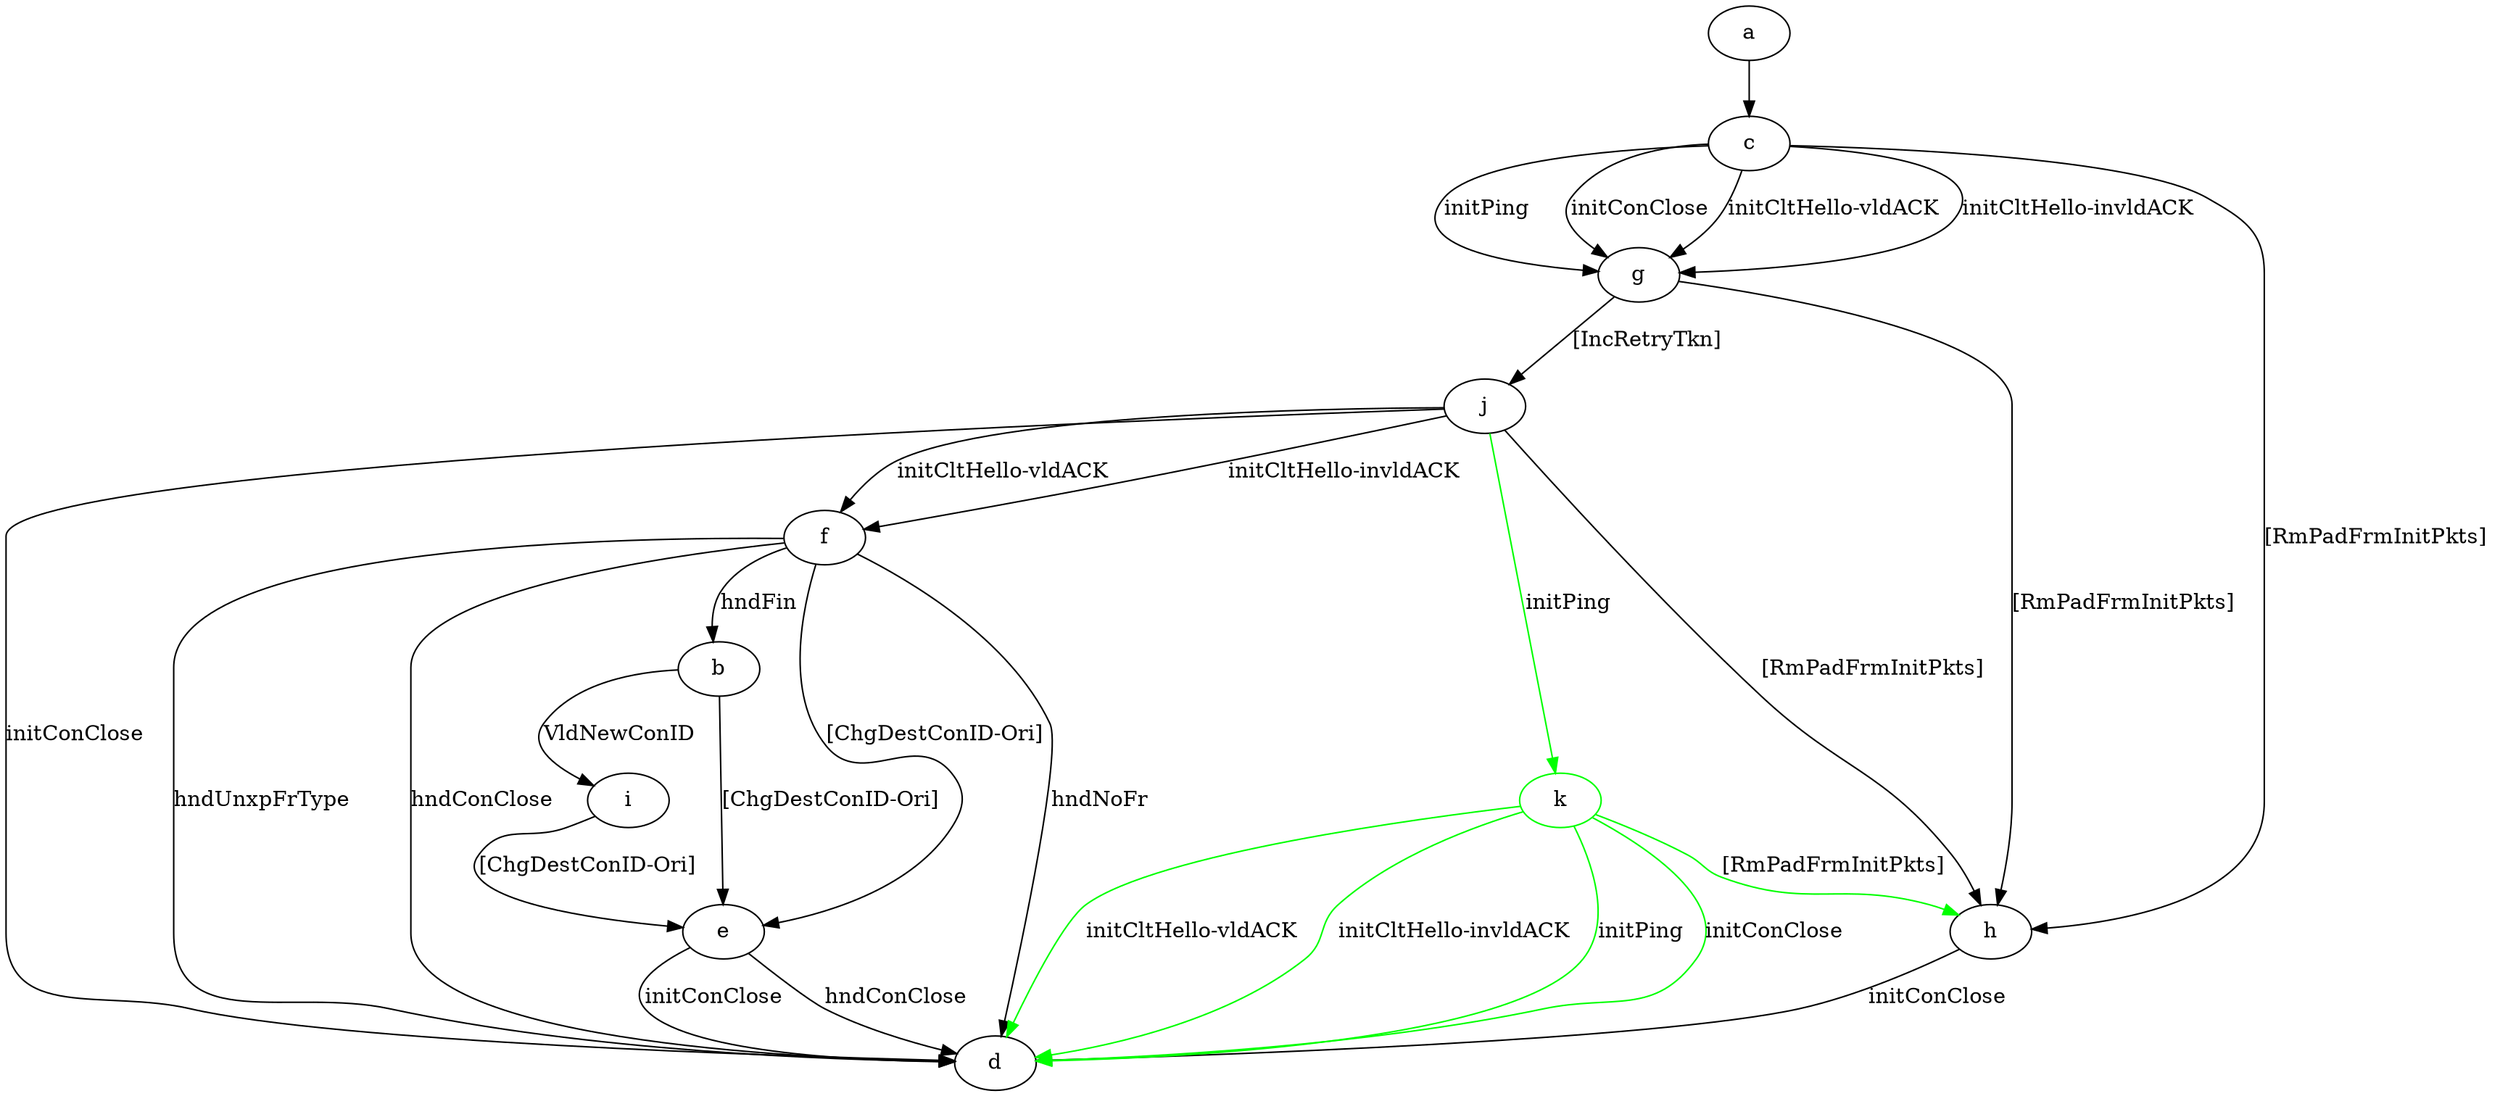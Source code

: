 digraph "" {
	a -> c	[key=0];
	b -> e	[key=0,
		label="[ChgDestConID-Ori] "];
	b -> i	[key=0,
		label="VldNewConID "];
	c -> g	[key=0,
		label="initPing "];
	c -> g	[key=1,
		label="initConClose "];
	c -> g	[key=2,
		label="initCltHello-vldACK "];
	c -> g	[key=3,
		label="initCltHello-invldACK "];
	c -> h	[key=0,
		label="[RmPadFrmInitPkts] "];
	e -> d	[key=0,
		label="initConClose "];
	e -> d	[key=1,
		label="hndConClose "];
	f -> b	[key=0,
		label="hndFin "];
	f -> d	[key=0,
		label="hndNoFr "];
	f -> d	[key=1,
		label="hndUnxpFrType "];
	f -> d	[key=2,
		label="hndConClose "];
	f -> e	[key=0,
		label="[ChgDestConID-Ori] "];
	g -> h	[key=0,
		label="[RmPadFrmInitPkts] "];
	g -> j	[key=0,
		label="[IncRetryTkn] "];
	h -> d	[key=0,
		label="initConClose "];
	i -> e	[key=0,
		label="[ChgDestConID-Ori] "];
	j -> d	[key=0,
		label="initConClose "];
	j -> f	[key=0,
		label="initCltHello-vldACK "];
	j -> f	[key=1,
		label="initCltHello-invldACK "];
	j -> h	[key=0,
		label="[RmPadFrmInitPkts] "];
	k	[color=green];
	j -> k	[key=0,
		color=green,
		label="initPing "];
	k -> d	[key=0,
		color=green,
		label="initPing "];
	k -> d	[key=1,
		color=green,
		label="initConClose "];
	k -> d	[key=2,
		color=green,
		label="initCltHello-vldACK "];
	k -> d	[key=3,
		color=green,
		label="initCltHello-invldACK "];
	k -> h	[key=0,
		color=green,
		label="[RmPadFrmInitPkts] "];
}
